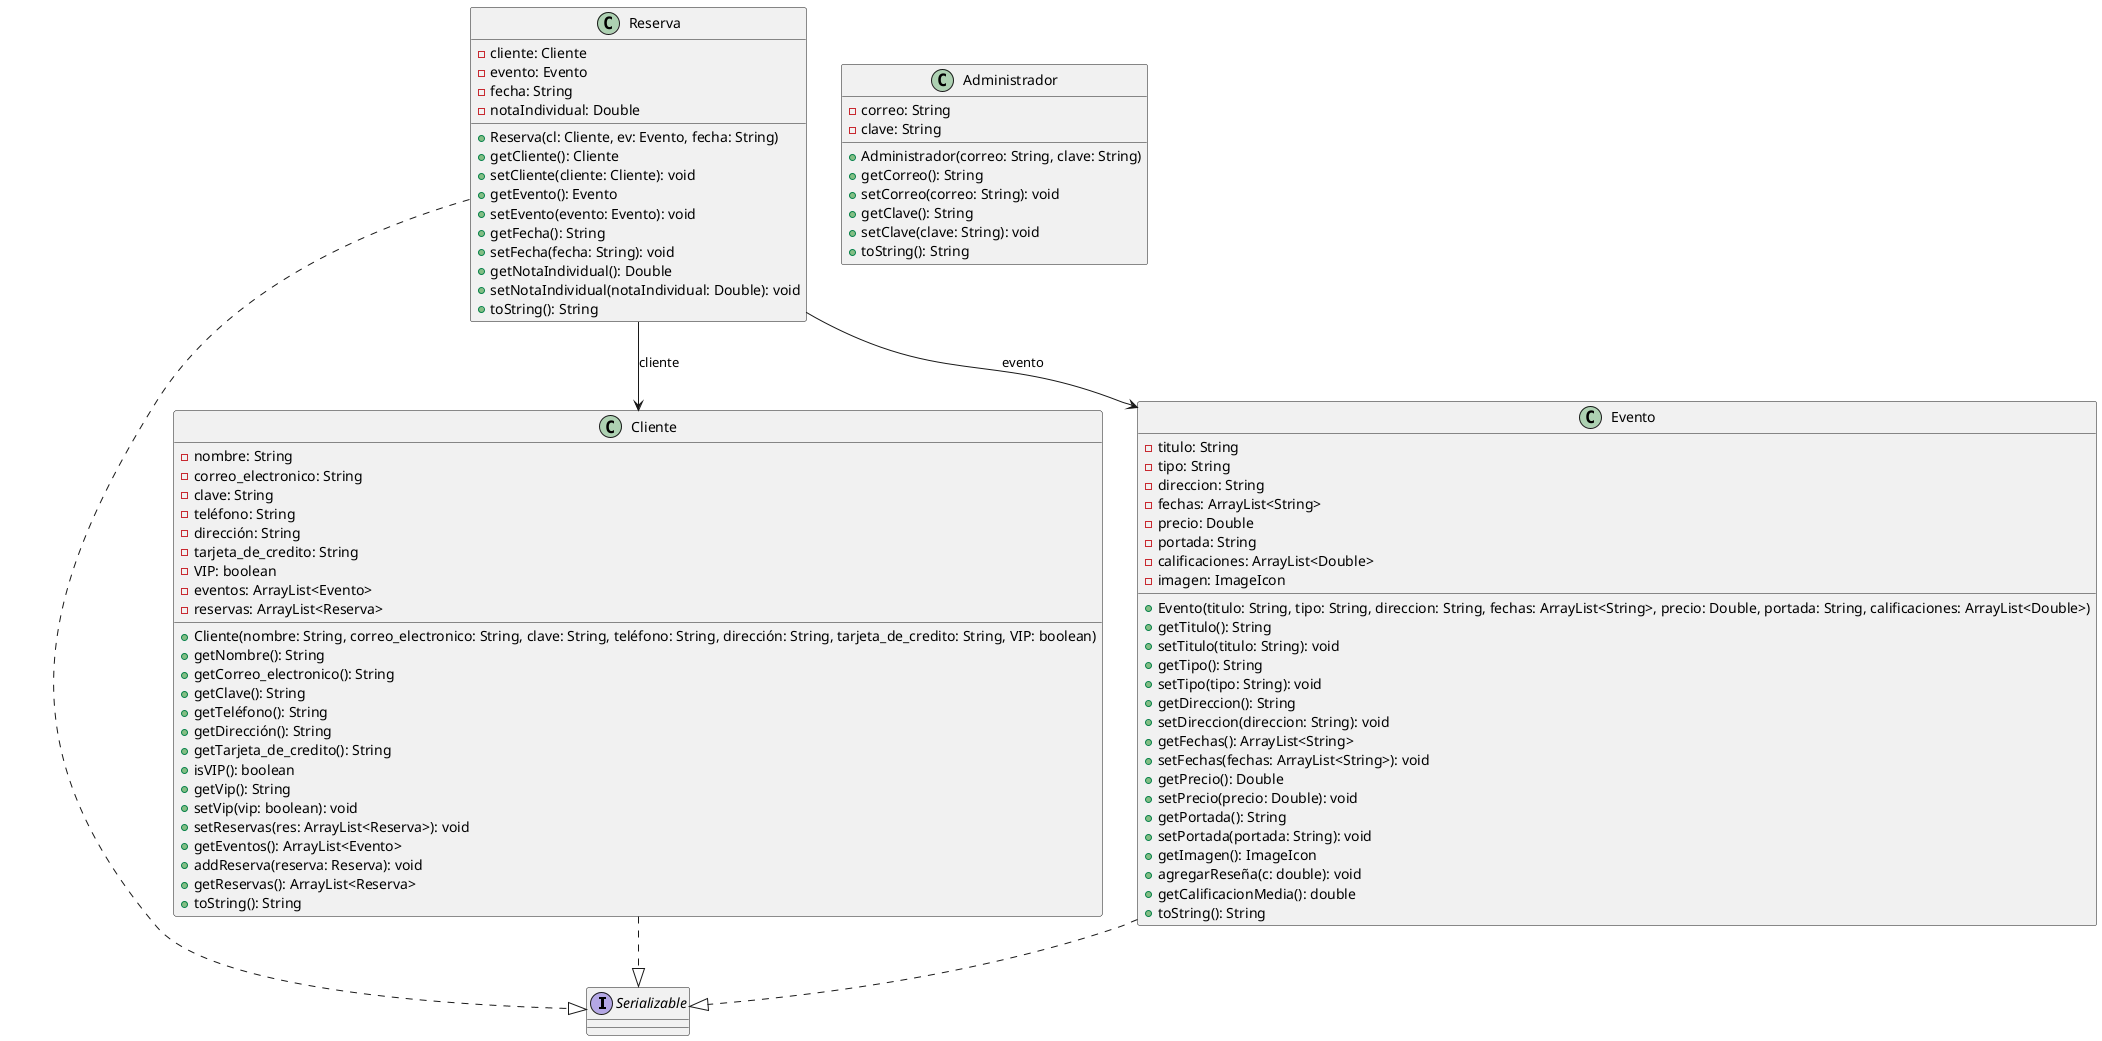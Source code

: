 @startuml

interface Serializable

class Cliente {
    - nombre: String
    - correo_electronico: String
    - clave: String
    - teléfono: String
    - dirección: String
    - tarjeta_de_credito: String
    - VIP: boolean
    - eventos: ArrayList<Evento>
    - reservas: ArrayList<Reserva>

    + Cliente(nombre: String, correo_electronico: String, clave: String, teléfono: String, dirección: String, tarjeta_de_credito: String, VIP: boolean)
    + getNombre(): String
    + getCorreo_electronico(): String
    + getClave(): String
    + getTeléfono(): String
    + getDirección(): String
    + getTarjeta_de_credito(): String
    + isVIP(): boolean
    + getVip(): String
    + setVip(vip: boolean): void
    + setReservas(res: ArrayList<Reserva>): void
    + getEventos(): ArrayList<Evento>
    + addReserva(reserva: Reserva): void
    + getReservas(): ArrayList<Reserva>
    + toString(): String
}

class Evento {
    - titulo: String
    - tipo: String
    - direccion: String
    - fechas: ArrayList<String>
    - precio: Double
    - portada: String
    - calificaciones: ArrayList<Double>
    - imagen: ImageIcon

    + Evento(titulo: String, tipo: String, direccion: String, fechas: ArrayList<String>, precio: Double, portada: String, calificaciones: ArrayList<Double>)
    + getTitulo(): String
    + setTitulo(titulo: String): void
    + getTipo(): String
    + setTipo(tipo: String): void
    + getDireccion(): String
    + setDireccion(direccion: String): void
    + getFechas(): ArrayList<String>
    + setFechas(fechas: ArrayList<String>): void
    + getPrecio(): Double
    + setPrecio(precio: Double): void
    + getPortada(): String
    + setPortada(portada: String): void
    + getImagen(): ImageIcon
    + agregarReseña(c: double): void
    + getCalificacionMedia(): double
    + toString(): String
}

class Reserva {
    - cliente: Cliente
    - evento: Evento
    - fecha: String
    - notaIndividual: Double

    + Reserva(cl: Cliente, ev: Evento, fecha: String)
    + getCliente(): Cliente
    + setCliente(cliente: Cliente): void
    + getEvento(): Evento
    + setEvento(evento: Evento): void
    + getFecha(): String
    + setFecha(fecha: String): void
    + getNotaIndividual(): Double
    + setNotaIndividual(notaIndividual: Double): void
    + toString(): String
}
class Administrador {
    - correo: String
    - clave: String

    + Administrador(correo: String, clave: String)
    + getCorreo(): String
    + setCorreo(correo: String): void
    + getClave(): String
    + setClave(clave: String): void
    + toString(): String
}

Cliente ..|> Serializable
Evento ..|> Serializable
Reserva ..|> Serializable

Reserva --> Cliente : cliente
Reserva --> Evento : evento

@enduml
